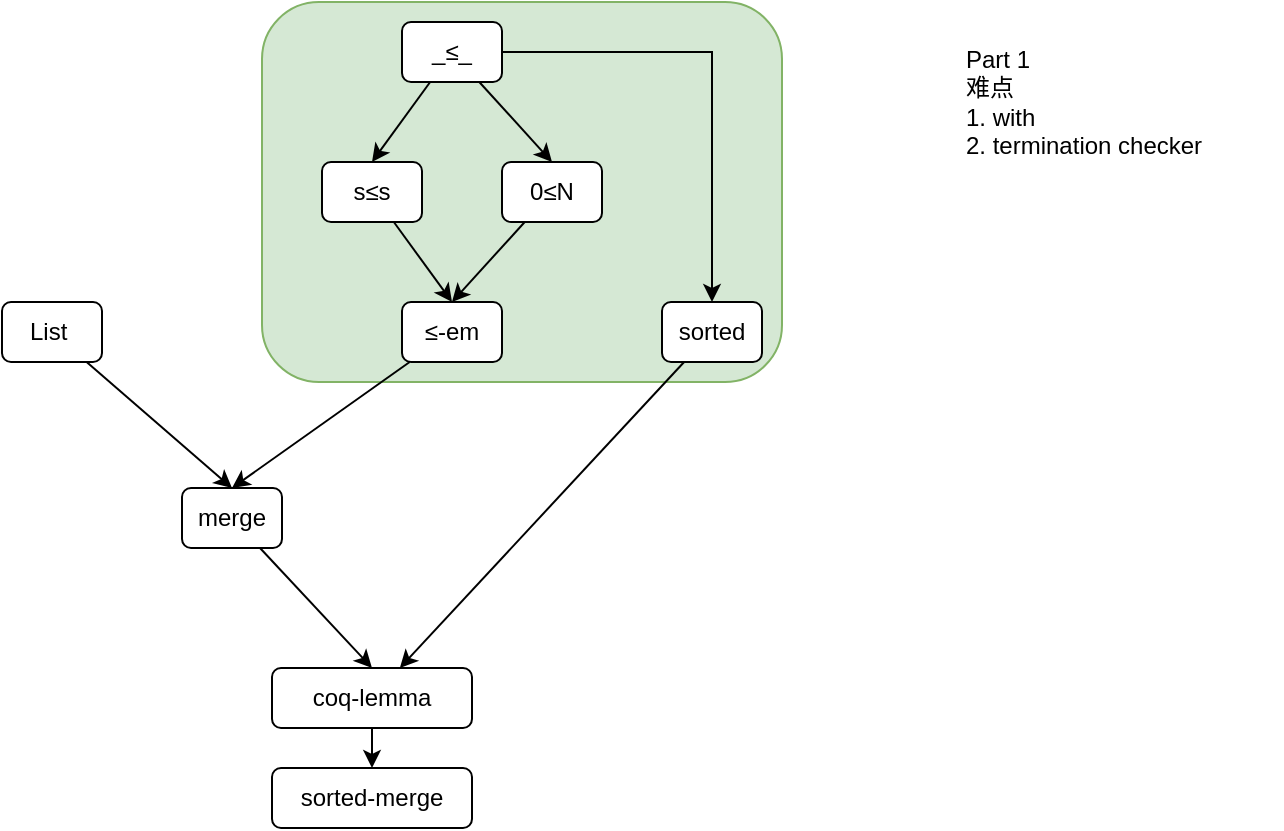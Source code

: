 <mxfile version="17.4.2" type="device"><diagram id="iLPK3f4xEKlsPJRjRcCz" name="Page-1"><mxGraphModel dx="981" dy="586" grid="1" gridSize="10" guides="1" tooltips="1" connect="1" arrows="1" fold="1" page="1" pageScale="1" pageWidth="850" pageHeight="1100" math="0" shadow="0"><root><mxCell id="0"/><mxCell id="1" parent="0"/><mxCell id="7opxWTrzYNk_jkTSQNFb-17" value="" style="rounded=1;whiteSpace=wrap;html=1;fillColor=#d5e8d4;strokeColor=#82b366;" parent="1" vertex="1"><mxGeometry x="250" y="117" width="260" height="190" as="geometry"/></mxCell><mxCell id="7opxWTrzYNk_jkTSQNFb-15" style="edgeStyle=none;rounded=0;orthogonalLoop=1;jettySize=auto;html=1;entryX=0.5;entryY=0;entryDx=0;entryDy=0;" parent="1" source="7opxWTrzYNk_jkTSQNFb-1" target="7opxWTrzYNk_jkTSQNFb-14" edge="1"><mxGeometry relative="1" as="geometry"/></mxCell><mxCell id="7opxWTrzYNk_jkTSQNFb-1" value="List&amp;nbsp;" style="rounded=1;whiteSpace=wrap;html=1;" parent="1" vertex="1"><mxGeometry x="120" y="267" width="50" height="30" as="geometry"/></mxCell><mxCell id="7opxWTrzYNk_jkTSQNFb-8" style="rounded=0;orthogonalLoop=1;jettySize=auto;html=1;entryX=0.5;entryY=0;entryDx=0;entryDy=0;" parent="1" source="7opxWTrzYNk_jkTSQNFb-4" target="7opxWTrzYNk_jkTSQNFb-6" edge="1"><mxGeometry relative="1" as="geometry"/></mxCell><mxCell id="7opxWTrzYNk_jkTSQNFb-9" style="edgeStyle=none;rounded=0;orthogonalLoop=1;jettySize=auto;html=1;entryX=0.5;entryY=0;entryDx=0;entryDy=0;" parent="1" source="7opxWTrzYNk_jkTSQNFb-4" target="7opxWTrzYNk_jkTSQNFb-7" edge="1"><mxGeometry relative="1" as="geometry"/></mxCell><mxCell id="7opxWTrzYNk_jkTSQNFb-20" style="edgeStyle=orthogonalEdgeStyle;rounded=0;orthogonalLoop=1;jettySize=auto;html=1;" parent="1" source="7opxWTrzYNk_jkTSQNFb-4" target="7opxWTrzYNk_jkTSQNFb-18" edge="1"><mxGeometry relative="1" as="geometry"/></mxCell><mxCell id="7opxWTrzYNk_jkTSQNFb-4" value="_≤_" style="rounded=1;whiteSpace=wrap;html=1;" parent="1" vertex="1"><mxGeometry x="320" y="127" width="50" height="30" as="geometry"/></mxCell><mxCell id="7opxWTrzYNk_jkTSQNFb-12" style="edgeStyle=none;rounded=0;orthogonalLoop=1;jettySize=auto;html=1;entryX=0.5;entryY=0;entryDx=0;entryDy=0;" parent="1" source="7opxWTrzYNk_jkTSQNFb-6" target="7opxWTrzYNk_jkTSQNFb-11" edge="1"><mxGeometry relative="1" as="geometry"/></mxCell><mxCell id="7opxWTrzYNk_jkTSQNFb-6" value="s≤s" style="rounded=1;whiteSpace=wrap;html=1;" parent="1" vertex="1"><mxGeometry x="280" y="197" width="50" height="30" as="geometry"/></mxCell><mxCell id="7opxWTrzYNk_jkTSQNFb-13" style="edgeStyle=none;rounded=0;orthogonalLoop=1;jettySize=auto;html=1;entryX=0.5;entryY=0;entryDx=0;entryDy=0;" parent="1" source="7opxWTrzYNk_jkTSQNFb-7" target="7opxWTrzYNk_jkTSQNFb-11" edge="1"><mxGeometry relative="1" as="geometry"/></mxCell><mxCell id="7opxWTrzYNk_jkTSQNFb-7" value="0≤N" style="rounded=1;whiteSpace=wrap;html=1;" parent="1" vertex="1"><mxGeometry x="370" y="197" width="50" height="30" as="geometry"/></mxCell><mxCell id="7opxWTrzYNk_jkTSQNFb-19" style="edgeStyle=none;rounded=0;orthogonalLoop=1;jettySize=auto;html=1;entryX=0.5;entryY=0;entryDx=0;entryDy=0;" parent="1" source="7opxWTrzYNk_jkTSQNFb-11" target="7opxWTrzYNk_jkTSQNFb-14" edge="1"><mxGeometry relative="1" as="geometry"/></mxCell><mxCell id="7opxWTrzYNk_jkTSQNFb-11" value="≤-em" style="rounded=1;whiteSpace=wrap;html=1;" parent="1" vertex="1"><mxGeometry x="320" y="267" width="50" height="30" as="geometry"/></mxCell><mxCell id="7opxWTrzYNk_jkTSQNFb-22" style="rounded=0;orthogonalLoop=1;jettySize=auto;html=1;entryX=0.5;entryY=0;entryDx=0;entryDy=0;" parent="1" source="7opxWTrzYNk_jkTSQNFb-14" target="7opxWTrzYNk_jkTSQNFb-21" edge="1"><mxGeometry relative="1" as="geometry"/></mxCell><mxCell id="7opxWTrzYNk_jkTSQNFb-14" value="merge" style="rounded=1;whiteSpace=wrap;html=1;" parent="1" vertex="1"><mxGeometry x="210" y="360" width="50" height="30" as="geometry"/></mxCell><mxCell id="7opxWTrzYNk_jkTSQNFb-23" style="edgeStyle=none;rounded=0;orthogonalLoop=1;jettySize=auto;html=1;" parent="1" source="7opxWTrzYNk_jkTSQNFb-18" target="7opxWTrzYNk_jkTSQNFb-21" edge="1"><mxGeometry relative="1" as="geometry"/></mxCell><mxCell id="7opxWTrzYNk_jkTSQNFb-18" value="sorted" style="rounded=1;whiteSpace=wrap;html=1;" parent="1" vertex="1"><mxGeometry x="450" y="267" width="50" height="30" as="geometry"/></mxCell><mxCell id="7opxWTrzYNk_jkTSQNFb-27" style="edgeStyle=none;rounded=0;orthogonalLoop=1;jettySize=auto;html=1;entryX=0.5;entryY=0;entryDx=0;entryDy=0;" parent="1" source="7opxWTrzYNk_jkTSQNFb-21" target="7opxWTrzYNk_jkTSQNFb-26" edge="1"><mxGeometry relative="1" as="geometry"/></mxCell><mxCell id="7opxWTrzYNk_jkTSQNFb-21" value="coq-lemma" style="rounded=1;whiteSpace=wrap;html=1;" parent="1" vertex="1"><mxGeometry x="255" y="450" width="100" height="30" as="geometry"/></mxCell><mxCell id="7opxWTrzYNk_jkTSQNFb-25" value="Part 1&lt;br&gt;难点&lt;br&gt;1. with&lt;br&gt;2. termination checker" style="text;html=1;strokeColor=none;fillColor=none;align=left;verticalAlign=middle;whiteSpace=wrap;rounded=0;" parent="1" vertex="1"><mxGeometry x="600" y="127" width="160" height="80" as="geometry"/></mxCell><mxCell id="7opxWTrzYNk_jkTSQNFb-26" value="sorted-merge" style="rounded=1;whiteSpace=wrap;html=1;" parent="1" vertex="1"><mxGeometry x="255" y="500" width="100" height="30" as="geometry"/></mxCell></root></mxGraphModel></diagram></mxfile>